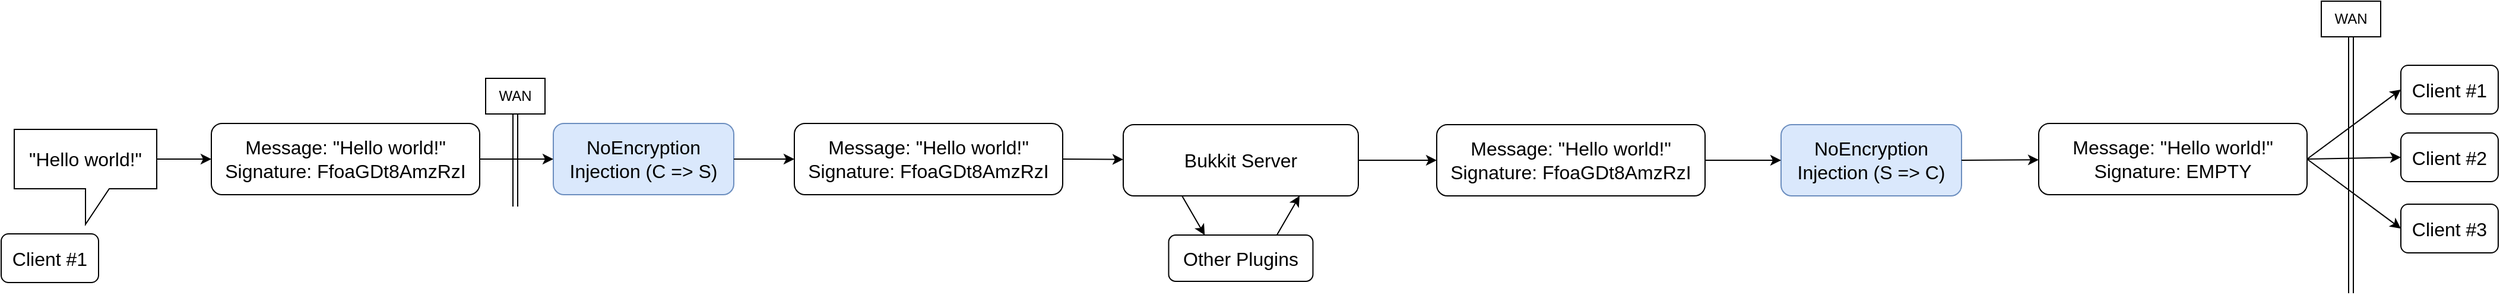 <mxfile version="21.1.4" type="device">
  <diagram name="Page-1" id="xgxCJ1I68zm9R7Ls2jCM">
    <mxGraphModel dx="2207" dy="1673" grid="0" gridSize="10" guides="1" tooltips="1" connect="1" arrows="1" fold="1" page="0" pageScale="1" pageWidth="850" pageHeight="1100" math="0" shadow="0">
      <root>
        <mxCell id="0" />
        <mxCell id="1" parent="0" />
        <mxCell id="i5iniAa5a3eEwSy3FzfE-17" value="Client #1" style="rounded=1;whiteSpace=wrap;html=1;fontSize=16;" parent="1" vertex="1">
          <mxGeometry x="2031" y="-49" width="82" height="41" as="geometry" />
        </mxCell>
        <mxCell id="8Fh_uYEi85jBPCRQ775i-2" value="&lt;font style=&quot;font-size: 16px;&quot;&gt;Message: &quot;Hello world!&quot;&lt;br style=&quot;font-size: 16px;&quot;&gt;Signature: FfoaGDt8AmzRzI&lt;/font&gt;" style="rounded=1;whiteSpace=wrap;html=1;fontSize=16;" parent="1" vertex="1">
          <mxGeometry x="187" width="226" height="60" as="geometry" />
        </mxCell>
        <mxCell id="8Fh_uYEi85jBPCRQ775i-8" value="Bukkit Server" style="rounded=1;whiteSpace=wrap;html=1;fontSize=16;" parent="1" vertex="1">
          <mxGeometry x="955" y="1" width="198" height="60" as="geometry" />
        </mxCell>
        <mxCell id="8Fh_uYEi85jBPCRQ775i-12" value="&quot;Hello world!&quot;" style="shape=callout;whiteSpace=wrap;html=1;perimeter=calloutPerimeter;fontSize=16;" parent="1" vertex="1">
          <mxGeometry x="21" y="5" width="120" height="80" as="geometry" />
        </mxCell>
        <mxCell id="8Fh_uYEi85jBPCRQ775i-13" value="" style="endArrow=classic;html=1;rounded=0;exitX=0;exitY=0;exitDx=120;exitDy=25;exitPerimeter=0;entryX=0;entryY=0.5;entryDx=0;entryDy=0;" parent="1" source="8Fh_uYEi85jBPCRQ775i-12" target="8Fh_uYEi85jBPCRQ775i-2" edge="1">
          <mxGeometry width="50" height="50" relative="1" as="geometry">
            <mxPoint x="185" y="192" as="sourcePoint" />
            <mxPoint x="161" y="119" as="targetPoint" />
          </mxGeometry>
        </mxCell>
        <mxCell id="8Fh_uYEi85jBPCRQ775i-14" value="Other Plugins" style="rounded=1;whiteSpace=wrap;html=1;fontSize=16;" parent="1" vertex="1">
          <mxGeometry x="993.25" y="94" width="121.5" height="39" as="geometry" />
        </mxCell>
        <mxCell id="8Fh_uYEi85jBPCRQ775i-15" value="" style="endArrow=classic;html=1;rounded=0;entryX=0.25;entryY=0;entryDx=0;entryDy=0;exitX=0.25;exitY=1;exitDx=0;exitDy=0;" parent="1" source="8Fh_uYEi85jBPCRQ775i-8" target="8Fh_uYEi85jBPCRQ775i-14" edge="1">
          <mxGeometry width="50" height="50" relative="1" as="geometry">
            <mxPoint x="1023" y="255" as="sourcePoint" />
            <mxPoint x="1073" y="205" as="targetPoint" />
          </mxGeometry>
        </mxCell>
        <mxCell id="8Fh_uYEi85jBPCRQ775i-16" value="" style="endArrow=classic;html=1;rounded=0;entryX=0.75;entryY=1;entryDx=0;entryDy=0;exitX=0.75;exitY=0;exitDx=0;exitDy=0;" parent="1" source="8Fh_uYEi85jBPCRQ775i-14" target="8Fh_uYEi85jBPCRQ775i-8" edge="1">
          <mxGeometry width="50" height="50" relative="1" as="geometry">
            <mxPoint x="1148" y="78" as="sourcePoint" />
            <mxPoint x="1029" y="116" as="targetPoint" />
          </mxGeometry>
        </mxCell>
        <mxCell id="8Fh_uYEi85jBPCRQ775i-22" value="" style="endArrow=classic;html=1;rounded=0;exitX=1;exitY=0.5;exitDx=0;exitDy=0;entryX=0;entryY=0.5;entryDx=0;entryDy=0;" parent="1" source="8Fh_uYEi85jBPCRQ775i-8" target="8Fh_uYEi85jBPCRQ775i-23" edge="1">
          <mxGeometry width="50" height="50" relative="1" as="geometry">
            <mxPoint x="1174" y="68" as="sourcePoint" />
            <mxPoint x="1219" y="31" as="targetPoint" />
          </mxGeometry>
        </mxCell>
        <mxCell id="8Fh_uYEi85jBPCRQ775i-23" value="&lt;font style=&quot;font-size: 16px;&quot;&gt;Message: &quot;Hello world!&quot;&lt;br style=&quot;font-size: 16px;&quot;&gt;Signature: FfoaGDt8AmzRzI&lt;/font&gt;" style="rounded=1;whiteSpace=wrap;html=1;fontSize=16;" parent="1" vertex="1">
          <mxGeometry x="1219" y="1" width="226" height="60" as="geometry" />
        </mxCell>
        <mxCell id="8Fh_uYEi85jBPCRQ775i-24" value="" style="endArrow=classic;html=1;rounded=0;entryX=0;entryY=0.5;entryDx=0;entryDy=0;exitX=1;exitY=0.5;exitDx=0;exitDy=0;" parent="1" source="wkjtguu-i-Td7LYP_nEm-10" target="i5iniAa5a3eEwSy3FzfE-17" edge="1">
          <mxGeometry width="50" height="50" relative="1" as="geometry">
            <mxPoint x="1952" y="30.0" as="sourcePoint" />
            <mxPoint x="2029" y="-52.25" as="targetPoint" />
          </mxGeometry>
        </mxCell>
        <mxCell id="8Fh_uYEi85jBPCRQ775i-25" value="" style="endArrow=classic;html=1;rounded=0;entryX=0;entryY=0.5;entryDx=0;entryDy=0;exitX=1;exitY=0.5;exitDx=0;exitDy=0;" parent="1" target="8Fh_uYEi85jBPCRQ775i-27" edge="1" source="wkjtguu-i-Td7LYP_nEm-10">
          <mxGeometry width="50" height="50" relative="1" as="geometry">
            <mxPoint x="1954" y="30" as="sourcePoint" />
            <mxPoint x="2029" y="29.75" as="targetPoint" />
          </mxGeometry>
        </mxCell>
        <mxCell id="8Fh_uYEi85jBPCRQ775i-26" value="" style="endArrow=classic;html=1;rounded=0;entryX=0;entryY=0.5;entryDx=0;entryDy=0;exitX=1;exitY=0.5;exitDx=0;exitDy=0;" parent="1" source="wkjtguu-i-Td7LYP_nEm-10" target="8Fh_uYEi85jBPCRQ775i-28" edge="1">
          <mxGeometry width="50" height="50" relative="1" as="geometry">
            <mxPoint x="1952" y="30.0" as="sourcePoint" />
            <mxPoint x="2029" y="112.25" as="targetPoint" />
          </mxGeometry>
        </mxCell>
        <mxCell id="8Fh_uYEi85jBPCRQ775i-27" value="Client #2" style="rounded=1;whiteSpace=wrap;html=1;fontSize=16;" parent="1" vertex="1">
          <mxGeometry x="2031" y="8" width="82" height="41" as="geometry" />
        </mxCell>
        <mxCell id="8Fh_uYEi85jBPCRQ775i-28" value="Client #3" style="rounded=1;whiteSpace=wrap;html=1;fontSize=16;" parent="1" vertex="1">
          <mxGeometry x="2031" y="68" width="82" height="41" as="geometry" />
        </mxCell>
        <mxCell id="8Fh_uYEi85jBPCRQ775i-29" value="Client #1" style="rounded=1;whiteSpace=wrap;html=1;fontSize=16;" parent="1" vertex="1">
          <mxGeometry x="10" y="93" width="82" height="41" as="geometry" />
        </mxCell>
        <mxCell id="8Fh_uYEi85jBPCRQ775i-30" value="WAN" style="rounded=0;whiteSpace=wrap;html=1;" parent="1" vertex="1">
          <mxGeometry x="418" y="-38" width="50" height="30" as="geometry" />
        </mxCell>
        <mxCell id="8Fh_uYEi85jBPCRQ775i-32" value="" style="shape=link;html=1;rounded=0;" parent="1" source="8Fh_uYEi85jBPCRQ775i-30" edge="1">
          <mxGeometry width="100" relative="1" as="geometry">
            <mxPoint x="443.41" y="-11" as="sourcePoint" />
            <mxPoint x="443" y="70" as="targetPoint" />
          </mxGeometry>
        </mxCell>
        <mxCell id="8Fh_uYEi85jBPCRQ775i-33" value="WAN" style="rounded=0;whiteSpace=wrap;html=1;" parent="1" vertex="1">
          <mxGeometry x="1964" y="-103" width="50" height="30" as="geometry" />
        </mxCell>
        <mxCell id="8Fh_uYEi85jBPCRQ775i-34" value="" style="shape=link;html=1;rounded=0;" parent="1" source="8Fh_uYEi85jBPCRQ775i-33" edge="1">
          <mxGeometry width="100" relative="1" as="geometry">
            <mxPoint x="1989.41" y="-76" as="sourcePoint" />
            <mxPoint x="1989" y="143" as="targetPoint" />
          </mxGeometry>
        </mxCell>
        <mxCell id="wkjtguu-i-Td7LYP_nEm-1" value="NoEncryption&lt;br&gt;Injection (C =&amp;gt; S)" style="rounded=1;whiteSpace=wrap;html=1;fontSize=16;fillColor=#dae8fc;strokeColor=#6c8ebf;" vertex="1" parent="1">
          <mxGeometry x="475" width="152" height="60" as="geometry" />
        </mxCell>
        <mxCell id="wkjtguu-i-Td7LYP_nEm-2" value="" style="endArrow=classic;html=1;rounded=0;exitX=1;exitY=0.5;exitDx=0;exitDy=0;entryX=0;entryY=0.5;entryDx=0;entryDy=0;" edge="1" parent="1" source="8Fh_uYEi85jBPCRQ775i-2" target="wkjtguu-i-Td7LYP_nEm-1">
          <mxGeometry width="50" height="50" relative="1" as="geometry">
            <mxPoint x="354" y="228" as="sourcePoint" />
            <mxPoint x="404" y="178" as="targetPoint" />
          </mxGeometry>
        </mxCell>
        <mxCell id="wkjtguu-i-Td7LYP_nEm-4" value="" style="endArrow=classic;html=1;rounded=0;exitX=1;exitY=0.5;exitDx=0;exitDy=0;entryX=0;entryY=0.5;entryDx=0;entryDy=0;" edge="1" parent="1" source="wkjtguu-i-Td7LYP_nEm-1" target="wkjtguu-i-Td7LYP_nEm-5">
          <mxGeometry width="50" height="50" relative="1" as="geometry">
            <mxPoint x="707.75" y="113.08" as="sourcePoint" />
            <mxPoint x="769.75" y="113.08" as="targetPoint" />
          </mxGeometry>
        </mxCell>
        <mxCell id="wkjtguu-i-Td7LYP_nEm-5" value="&lt;font style=&quot;font-size: 16px;&quot;&gt;Message: &quot;Hello world!&quot;&lt;br style=&quot;font-size: 16px;&quot;&gt;Signature: FfoaGDt8AmzRzI&lt;/font&gt;" style="rounded=1;whiteSpace=wrap;html=1;fontSize=16;" vertex="1" parent="1">
          <mxGeometry x="678" width="226" height="60" as="geometry" />
        </mxCell>
        <mxCell id="wkjtguu-i-Td7LYP_nEm-6" value="" style="endArrow=classic;html=1;rounded=0;exitX=1;exitY=0.5;exitDx=0;exitDy=0;" edge="1" parent="1" source="wkjtguu-i-Td7LYP_nEm-5" target="8Fh_uYEi85jBPCRQ775i-8">
          <mxGeometry width="50" height="50" relative="1" as="geometry">
            <mxPoint x="745" y="215" as="sourcePoint" />
            <mxPoint x="795" y="165" as="targetPoint" />
          </mxGeometry>
        </mxCell>
        <mxCell id="wkjtguu-i-Td7LYP_nEm-8" value="NoEncryption&lt;br&gt;Injection (S =&amp;gt; C)" style="rounded=1;whiteSpace=wrap;html=1;fontSize=16;fillColor=#dae8fc;strokeColor=#6c8ebf;" vertex="1" parent="1">
          <mxGeometry x="1509" y="1" width="152" height="60" as="geometry" />
        </mxCell>
        <mxCell id="wkjtguu-i-Td7LYP_nEm-9" value="" style="endArrow=classic;html=1;rounded=0;exitX=1;exitY=0.5;exitDx=0;exitDy=0;entryX=0;entryY=0.5;entryDx=0;entryDy=0;" edge="1" parent="1" source="8Fh_uYEi85jBPCRQ775i-23" target="wkjtguu-i-Td7LYP_nEm-8">
          <mxGeometry width="50" height="50" relative="1" as="geometry">
            <mxPoint x="1463" y="93" as="sourcePoint" />
            <mxPoint x="1529" y="93" as="targetPoint" />
          </mxGeometry>
        </mxCell>
        <mxCell id="wkjtguu-i-Td7LYP_nEm-10" value="&lt;font style=&quot;font-size: 16px;&quot;&gt;Message: &quot;Hello world!&quot;&lt;br style=&quot;font-size: 16px;&quot;&gt;Signature: EMPTY&lt;/font&gt;" style="rounded=1;whiteSpace=wrap;html=1;fontSize=16;" vertex="1" parent="1">
          <mxGeometry x="1726" width="226" height="60" as="geometry" />
        </mxCell>
        <mxCell id="wkjtguu-i-Td7LYP_nEm-11" value="" style="endArrow=classic;html=1;rounded=0;exitX=1;exitY=0.5;exitDx=0;exitDy=0;" edge="1" parent="1" source="wkjtguu-i-Td7LYP_nEm-8" target="wkjtguu-i-Td7LYP_nEm-10">
          <mxGeometry width="50" height="50" relative="1" as="geometry">
            <mxPoint x="1689" y="139" as="sourcePoint" />
            <mxPoint x="1753" y="139" as="targetPoint" />
          </mxGeometry>
        </mxCell>
      </root>
    </mxGraphModel>
  </diagram>
</mxfile>
